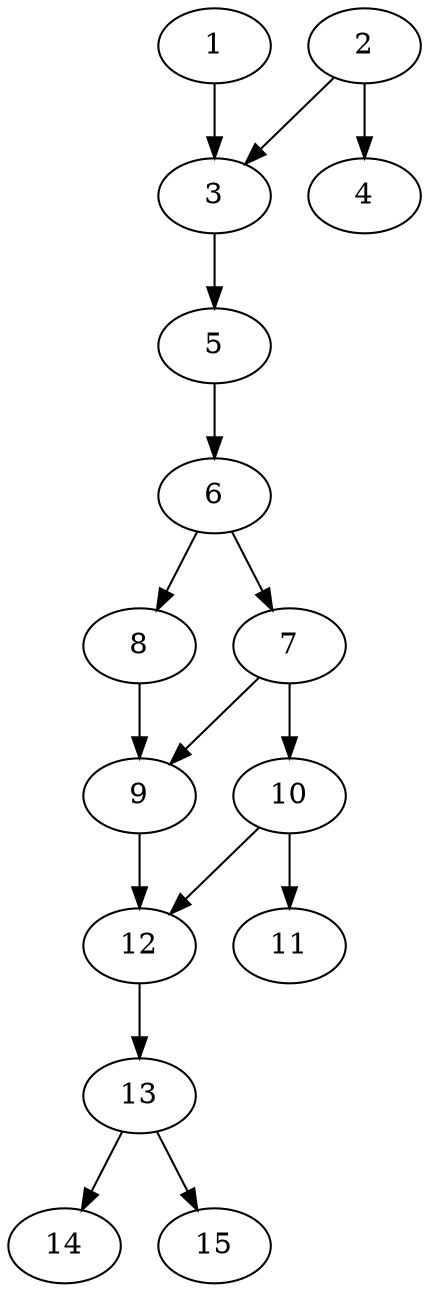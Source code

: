 // DAG automatically generated by daggen at Tue Aug  6 16:26:17 2019
// ./daggen --dot -n 15 --ccr 0.5 --fat 0.4 --regular 0.5 --density 0.6 --mindata 5242880 --maxdata 52428800 
digraph G {
  1 [size="43427840", alpha="0.01", expect_size="21713920"] 
  1 -> 3 [size ="21713920"]
  2 [size="68046848", alpha="0.17", expect_size="34023424"] 
  2 -> 3 [size ="34023424"]
  2 -> 4 [size ="34023424"]
  3 [size="22790144", alpha="0.03", expect_size="11395072"] 
  3 -> 5 [size ="11395072"]
  4 [size="79851520", alpha="0.02", expect_size="39925760"] 
  5 [size="16377856", alpha="0.14", expect_size="8188928"] 
  5 -> 6 [size ="8188928"]
  6 [size="74067968", alpha="0.13", expect_size="37033984"] 
  6 -> 7 [size ="37033984"]
  6 -> 8 [size ="37033984"]
  7 [size="45260800", alpha="0.01", expect_size="22630400"] 
  7 -> 9 [size ="22630400"]
  7 -> 10 [size ="22630400"]
  8 [size="54804480", alpha="0.19", expect_size="27402240"] 
  8 -> 9 [size ="27402240"]
  9 [size="97472512", alpha="0.11", expect_size="48736256"] 
  9 -> 12 [size ="48736256"]
  10 [size="59211776", alpha="0.15", expect_size="29605888"] 
  10 -> 11 [size ="29605888"]
  10 -> 12 [size ="29605888"]
  11 [size="57856000", alpha="0.06", expect_size="28928000"] 
  12 [size="61585408", alpha="0.06", expect_size="30792704"] 
  12 -> 13 [size ="30792704"]
  13 [size="47024128", alpha="0.02", expect_size="23512064"] 
  13 -> 14 [size ="23512064"]
  13 -> 15 [size ="23512064"]
  14 [size="62275584", alpha="0.09", expect_size="31137792"] 
  15 [size="70584320", alpha="0.08", expect_size="35292160"] 
}
